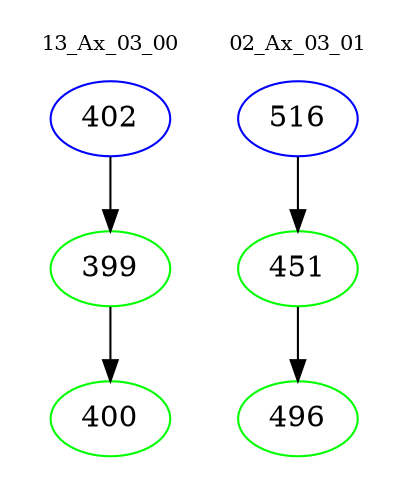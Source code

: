 digraph{
subgraph cluster_0 {
color = white
label = "13_Ax_03_00";
fontsize=10;
T0_402 [label="402", color="blue"]
T0_402 -> T0_399 [color="black"]
T0_399 [label="399", color="green"]
T0_399 -> T0_400 [color="black"]
T0_400 [label="400", color="green"]
}
subgraph cluster_1 {
color = white
label = "02_Ax_03_01";
fontsize=10;
T1_516 [label="516", color="blue"]
T1_516 -> T1_451 [color="black"]
T1_451 [label="451", color="green"]
T1_451 -> T1_496 [color="black"]
T1_496 [label="496", color="green"]
}
}
